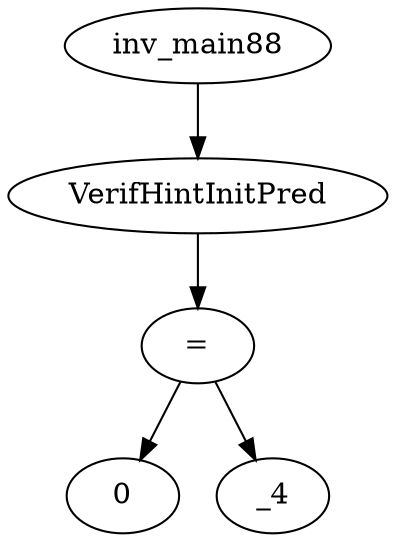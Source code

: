 digraph dag {
0 [label="inv_main88"];
1 [label="VerifHintInitPred"];
2 [label="="];
3 [label="0"];
4 [label="_4"];
0->1
1->2
2->4
2 -> 3
}
